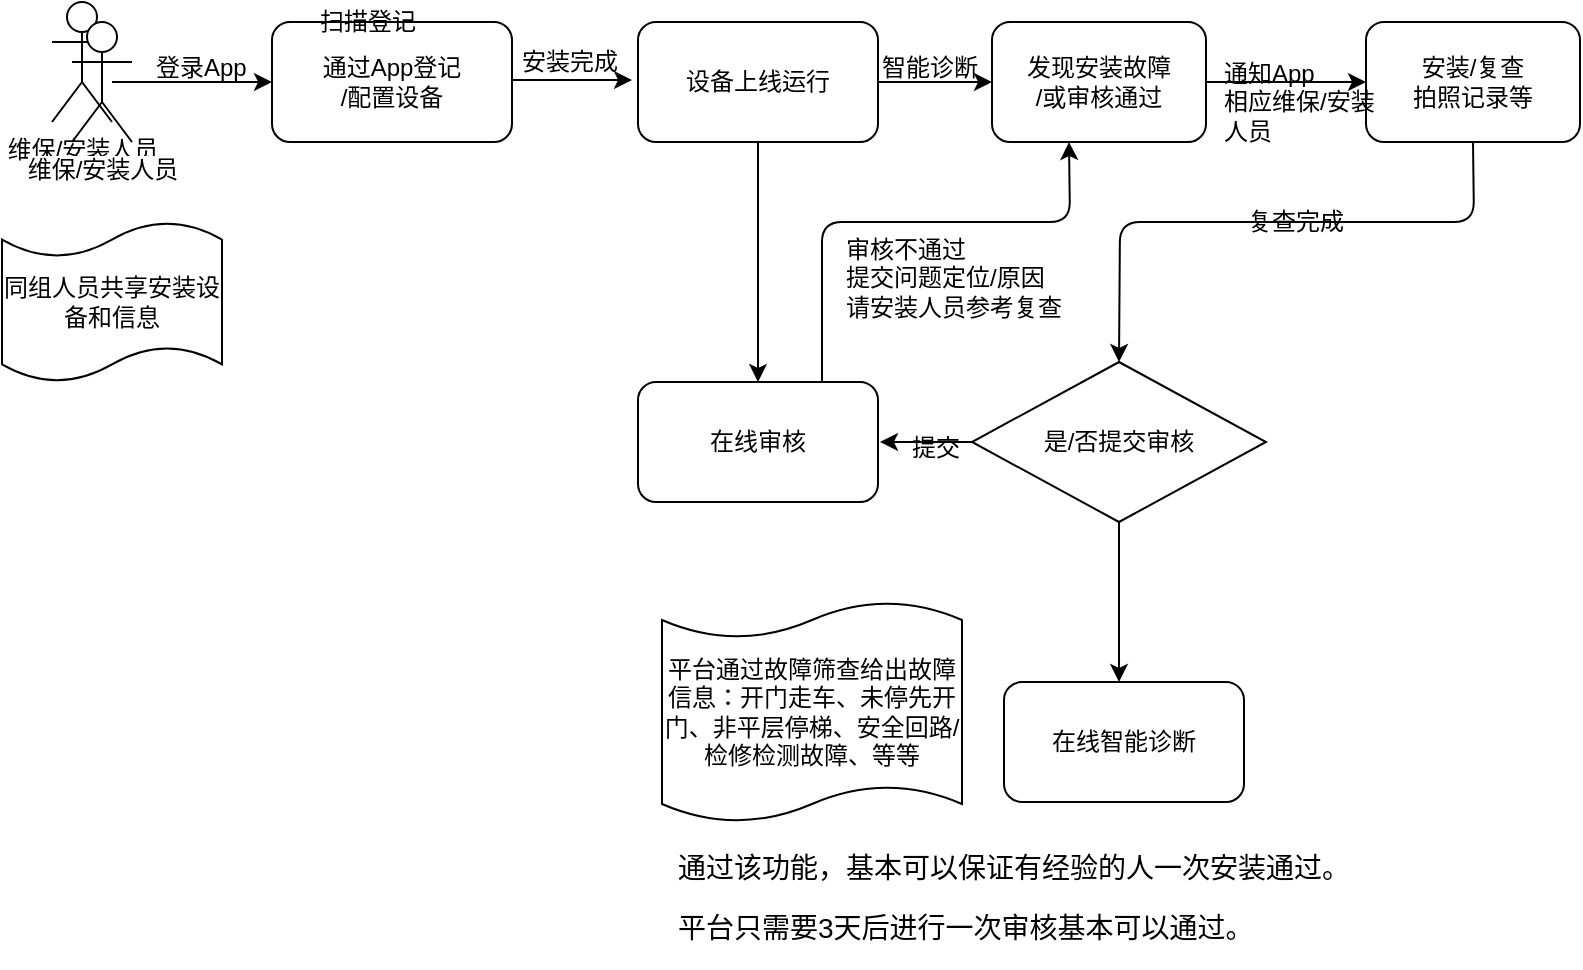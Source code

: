 <mxfile version="14.2.3" type="github"><diagram id="KDPYOpCLegL3CZthVLqW" name="Page-1"><mxGraphModel dx="868" dy="454" grid="1" gridSize="10" guides="1" tooltips="1" connect="1" arrows="1" fold="1" page="1" pageScale="1" pageWidth="827" pageHeight="1169" math="0" shadow="0"><root><mxCell id="0"/><mxCell id="1" parent="0"/><mxCell id="l2aWLYUzM2BfnABkNPRT-28" value="维保/安装人员" style="shape=umlActor;verticalLabelPosition=bottom;labelBackgroundColor=#ffffff;verticalAlign=top;html=1;outlineConnect=0;" vertex="1" parent="1"><mxGeometry x="48" y="41" width="30" height="60" as="geometry"/></mxCell><mxCell id="l2aWLYUzM2BfnABkNPRT-29" value="通过App登记&lt;br&gt;/配置设备" style="rounded=1;whiteSpace=wrap;html=1;" vertex="1" parent="1"><mxGeometry x="158" y="51" width="120" height="60" as="geometry"/></mxCell><mxCell id="l2aWLYUzM2BfnABkNPRT-30" value="扫描登记" style="text;html=1;resizable=0;points=[];autosize=1;align=left;verticalAlign=top;spacingTop=-4;" vertex="1" parent="1"><mxGeometry x="180" y="41" width="60" height="20" as="geometry"/></mxCell><mxCell id="l2aWLYUzM2BfnABkNPRT-31" value="" style="edgeStyle=orthogonalEdgeStyle;rounded=0;orthogonalLoop=1;jettySize=auto;html=1;" edge="1" parent="1" source="l2aWLYUzM2BfnABkNPRT-32" target="l2aWLYUzM2BfnABkNPRT-34"><mxGeometry relative="1" as="geometry"/></mxCell><mxCell id="l2aWLYUzM2BfnABkNPRT-32" value="设备上线运行" style="rounded=1;whiteSpace=wrap;html=1;" vertex="1" parent="1"><mxGeometry x="341" y="51" width="120" height="60" as="geometry"/></mxCell><mxCell id="l2aWLYUzM2BfnABkNPRT-33" value="" style="edgeStyle=orthogonalEdgeStyle;rounded=0;orthogonalLoop=1;jettySize=auto;html=1;" edge="1" parent="1" source="l2aWLYUzM2BfnABkNPRT-34" target="l2aWLYUzM2BfnABkNPRT-35"><mxGeometry relative="1" as="geometry"/></mxCell><mxCell id="l2aWLYUzM2BfnABkNPRT-34" value="发现安装故障&lt;br&gt;/或审核通过" style="rounded=1;whiteSpace=wrap;html=1;" vertex="1" parent="1"><mxGeometry x="518" y="51" width="107" height="60" as="geometry"/></mxCell><mxCell id="l2aWLYUzM2BfnABkNPRT-35" value="安装/复查&lt;br&gt;拍照记录等" style="rounded=1;whiteSpace=wrap;html=1;" vertex="1" parent="1"><mxGeometry x="705" y="51" width="107" height="60" as="geometry"/></mxCell><mxCell id="l2aWLYUzM2BfnABkNPRT-36" value="" style="endArrow=classic;html=1;entryX=0;entryY=0.5;entryDx=0;entryDy=0;" edge="1" parent="1" target="l2aWLYUzM2BfnABkNPRT-29"><mxGeometry width="50" height="50" relative="1" as="geometry"><mxPoint x="78" y="81" as="sourcePoint"/><mxPoint x="128" y="71" as="targetPoint"/></mxGeometry></mxCell><mxCell id="l2aWLYUzM2BfnABkNPRT-37" value="" style="endArrow=classic;html=1;" edge="1" parent="1"><mxGeometry width="50" height="50" relative="1" as="geometry"><mxPoint x="278" y="80" as="sourcePoint"/><mxPoint x="338" y="80" as="targetPoint"/></mxGeometry></mxCell><mxCell id="l2aWLYUzM2BfnABkNPRT-38" value="登录App" style="text;html=1;resizable=0;points=[];autosize=1;align=left;verticalAlign=top;spacingTop=-4;" vertex="1" parent="1"><mxGeometry x="98" y="64" width="60" height="20" as="geometry"/></mxCell><mxCell id="l2aWLYUzM2BfnABkNPRT-39" value="维保/安装人员" style="shape=umlActor;verticalLabelPosition=bottom;labelBackgroundColor=#ffffff;verticalAlign=top;html=1;outlineConnect=0;" vertex="1" parent="1"><mxGeometry x="58" y="51" width="30" height="60" as="geometry"/></mxCell><mxCell id="l2aWLYUzM2BfnABkNPRT-40" value="同组人员共享安装设备和信息" style="shape=tape;whiteSpace=wrap;html=1;size=0.22;" vertex="1" parent="1"><mxGeometry x="23" y="151" width="110" height="80" as="geometry"/></mxCell><mxCell id="l2aWLYUzM2BfnABkNPRT-41" value="安装完成" style="text;html=1;resizable=0;points=[];autosize=1;align=left;verticalAlign=top;spacingTop=-4;" vertex="1" parent="1"><mxGeometry x="281" y="61" width="60" height="20" as="geometry"/></mxCell><mxCell id="l2aWLYUzM2BfnABkNPRT-42" value="通知App&lt;br&gt;相应维保/安装&lt;br&gt;人员" style="text;html=1;resizable=0;points=[];autosize=1;align=left;verticalAlign=top;spacingTop=-4;" vertex="1" parent="1"><mxGeometry x="632" y="67" width="90" height="40" as="geometry"/></mxCell><mxCell id="l2aWLYUzM2BfnABkNPRT-43" value="" style="edgeStyle=orthogonalEdgeStyle;rounded=0;orthogonalLoop=1;jettySize=auto;html=1;" edge="1" parent="1" source="l2aWLYUzM2BfnABkNPRT-44"><mxGeometry relative="1" as="geometry"><mxPoint x="581.5" y="381" as="targetPoint"/></mxGeometry></mxCell><mxCell id="l2aWLYUzM2BfnABkNPRT-44" value="是/否提交审核" style="rhombus;whiteSpace=wrap;html=1;" vertex="1" parent="1"><mxGeometry x="508" y="221" width="147" height="80" as="geometry"/></mxCell><mxCell id="l2aWLYUzM2BfnABkNPRT-45" value="" style="endArrow=classic;html=1;exitX=0.5;exitY=1;exitDx=0;exitDy=0;entryX=0.5;entryY=0;entryDx=0;entryDy=0;" edge="1" parent="1" source="l2aWLYUzM2BfnABkNPRT-35" target="l2aWLYUzM2BfnABkNPRT-44"><mxGeometry width="50" height="50" relative="1" as="geometry"><mxPoint x="698" y="131" as="sourcePoint"/><mxPoint x="588" y="151" as="targetPoint"/><Array as="points"><mxPoint x="759" y="151"/><mxPoint x="582" y="151"/></Array></mxGeometry></mxCell><mxCell id="l2aWLYUzM2BfnABkNPRT-46" value="复查完成" style="text;html=1;resizable=0;points=[];autosize=1;align=left;verticalAlign=top;spacingTop=-4;" vertex="1" parent="1"><mxGeometry x="644" y="141" width="60" height="20" as="geometry"/></mxCell><mxCell id="l2aWLYUzM2BfnABkNPRT-47" value="" style="edgeStyle=orthogonalEdgeStyle;rounded=0;orthogonalLoop=1;jettySize=auto;html=1;entryX=0.5;entryY=0;entryDx=0;entryDy=0;" edge="1" parent="1" target="l2aWLYUzM2BfnABkNPRT-48"><mxGeometry relative="1" as="geometry"><mxPoint x="378" y="111" as="sourcePoint"/><mxPoint x="401" y="151" as="targetPoint"/><Array as="points"><mxPoint x="401" y="111"/></Array></mxGeometry></mxCell><mxCell id="l2aWLYUzM2BfnABkNPRT-48" value="在线审核" style="rounded=1;whiteSpace=wrap;html=1;" vertex="1" parent="1"><mxGeometry x="341" y="231" width="120" height="60" as="geometry"/></mxCell><mxCell id="l2aWLYUzM2BfnABkNPRT-49" value="" style="endArrow=classic;html=1;exitX=0;exitY=0.5;exitDx=0;exitDy=0;" edge="1" parent="1" source="l2aWLYUzM2BfnABkNPRT-44"><mxGeometry width="50" height="50" relative="1" as="geometry"><mxPoint x="458" y="311" as="sourcePoint"/><mxPoint x="462" y="261" as="targetPoint"/></mxGeometry></mxCell><mxCell id="l2aWLYUzM2BfnABkNPRT-50" value="" style="endArrow=classic;html=1;entryX=0.5;entryY=1;entryDx=0;entryDy=0;" edge="1" parent="1"><mxGeometry width="50" height="50" relative="1" as="geometry"><mxPoint x="433" y="231" as="sourcePoint"/><mxPoint x="556.5" y="111" as="targetPoint"/><Array as="points"><mxPoint x="433" y="151"/><mxPoint x="557" y="151"/></Array></mxGeometry></mxCell><mxCell id="l2aWLYUzM2BfnABkNPRT-51" value="审核不通过&lt;br&gt;提交问题定位/原因&lt;br&gt;请安装人员参考复查" style="text;html=1;resizable=0;points=[];autosize=1;align=left;verticalAlign=top;spacingTop=-4;" vertex="1" parent="1"><mxGeometry x="443" y="155" width="120" height="40" as="geometry"/></mxCell><mxCell id="l2aWLYUzM2BfnABkNPRT-52" value="智能诊断" style="text;html=1;resizable=0;points=[];autosize=1;align=left;verticalAlign=top;spacingTop=-4;" vertex="1" parent="1"><mxGeometry x="461" y="64" width="60" height="20" as="geometry"/></mxCell><mxCell id="l2aWLYUzM2BfnABkNPRT-53" value="在线智能诊断" style="rounded=1;whiteSpace=wrap;html=1;" vertex="1" parent="1"><mxGeometry x="524" y="381" width="120" height="60" as="geometry"/></mxCell><mxCell id="l2aWLYUzM2BfnABkNPRT-54" value="提交" style="text;html=1;resizable=0;points=[];autosize=1;align=left;verticalAlign=top;spacingTop=-4;" vertex="1" parent="1"><mxGeometry x="476" y="254" width="40" height="20" as="geometry"/></mxCell><mxCell id="l2aWLYUzM2BfnABkNPRT-55" value="&lt;p class=&quot;MsoNormal&quot; style=&quot;margin-bottom: 7.85pt ; text-indent: 21.0pt&quot;&gt;&lt;span style=&quot;font-size: 10.5pt&quot;&gt;&lt;font face=&quot;宋体&quot;&gt;通过该功能，基本可以保证有经验的人一次安装通过。&lt;/font&gt;&lt;/span&gt;&lt;/p&gt;&lt;p class=&quot;MsoNormal&quot; style=&quot;margin-bottom: 7.85pt ; text-indent: 21.0pt&quot;&gt;&lt;span style=&quot;font-size: 10.5pt&quot;&gt;&lt;font face=&quot;宋体&quot;&gt;平台只需要&lt;/font&gt;3&lt;font face=&quot;宋体&quot;&gt;天后进行一次审核基本可以通过。&lt;/font&gt;&lt;/span&gt;&lt;span style=&quot;font-family: &amp;#34;calibri&amp;#34; ; font-size: 10.5pt&quot;&gt;&lt;/span&gt;&lt;/p&gt;" style="text;html=1;resizable=0;points=[];autosize=1;align=left;verticalAlign=top;spacingTop=-4;" vertex="1" parent="1"><mxGeometry x="331" y="451" width="380" height="70" as="geometry"/></mxCell><mxCell id="l2aWLYUzM2BfnABkNPRT-56" value="平台通过故障筛查给出故障信息：开门走车、未停先开门、非平层停梯、安全回路/检修检测故障、等等" style="shape=tape;whiteSpace=wrap;html=1;size=0.164;" vertex="1" parent="1"><mxGeometry x="353" y="341" width="150" height="110" as="geometry"/></mxCell></root></mxGraphModel></diagram></mxfile>